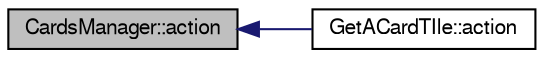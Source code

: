 digraph G
{
  edge [fontname="FreeSans",fontsize="10",labelfontname="FreeSans",labelfontsize="10"];
  node [fontname="FreeSans",fontsize="10",shape=record];
  rankdir="LR";
  Node1 [label="CardsManager::action",height=0.2,width=0.4,color="black", fillcolor="grey75", style="filled" fontcolor="black"];
  Node1 -> Node2 [dir="back",color="midnightblue",fontsize="10",style="solid",fontname="FreeSans"];
  Node2 [label="GetACardTIle::action",height=0.2,width=0.4,color="black", fillcolor="white", style="filled",URL="$class_get_a_card_t_ile.html#a563b7db06d646b714c97f823c897ab10",tooltip="method that does the action =p"];
}
